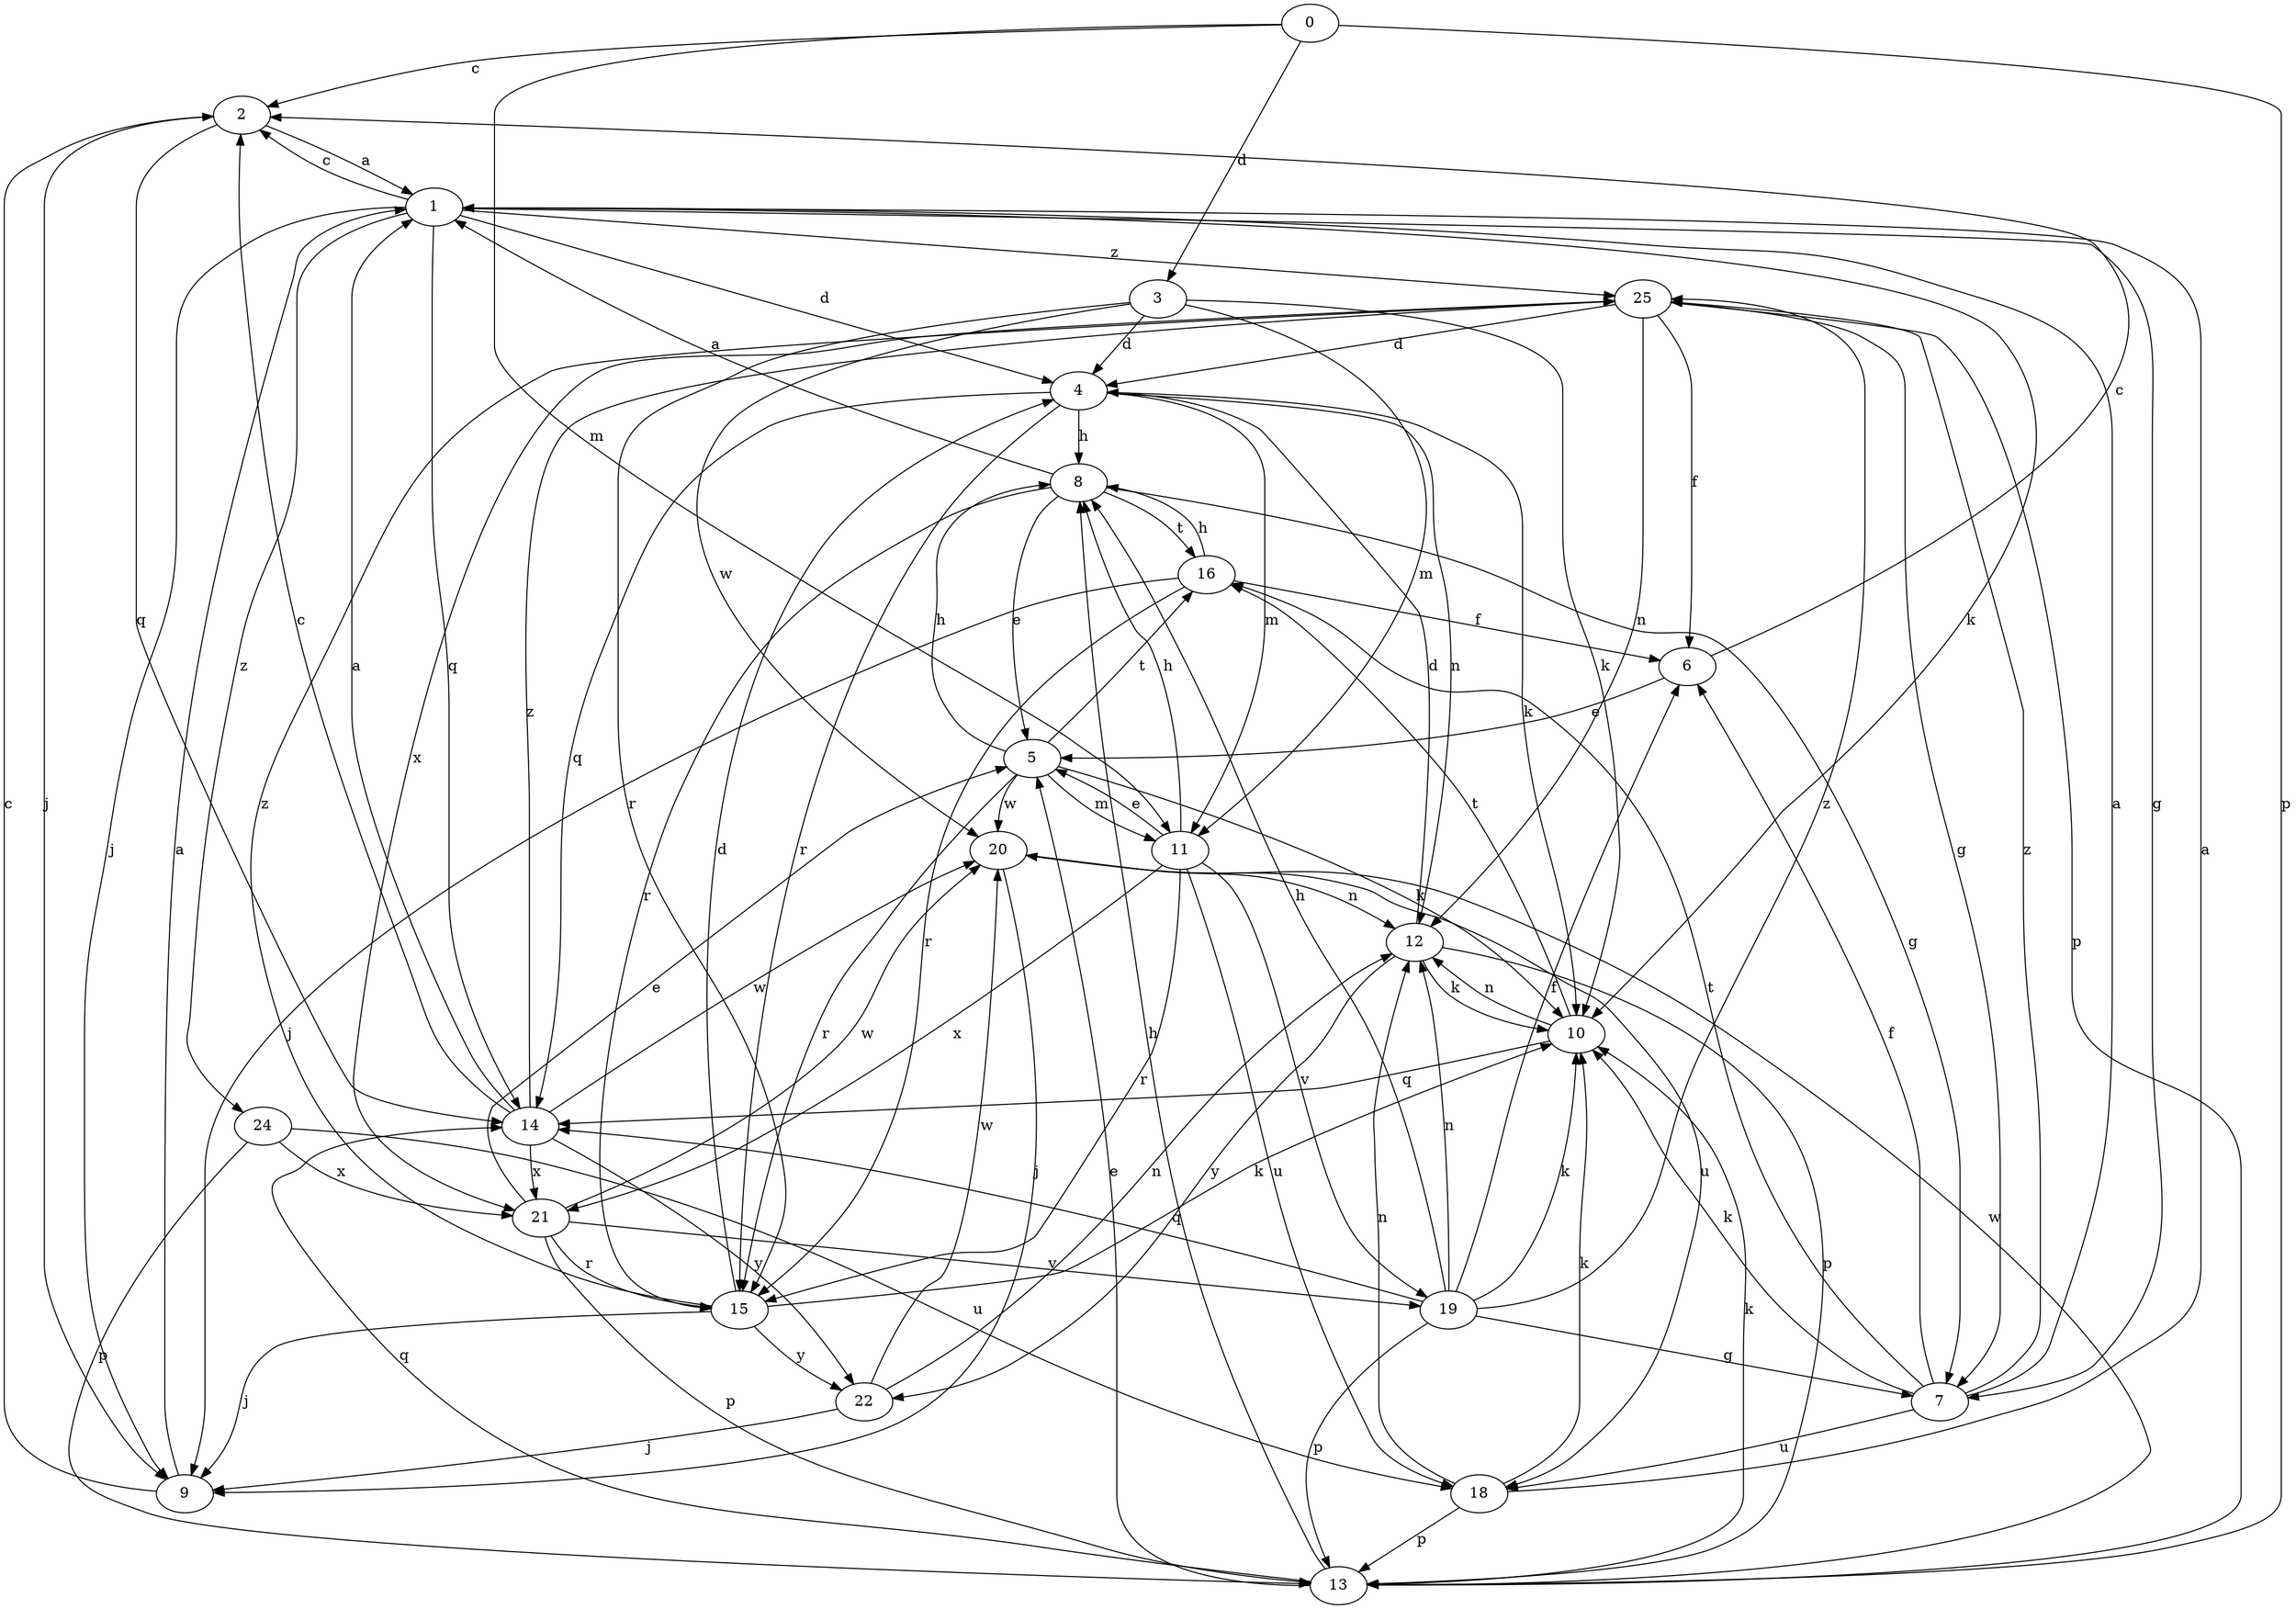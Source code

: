 strict digraph  {
0;
1;
2;
3;
4;
5;
6;
7;
8;
9;
10;
11;
12;
13;
14;
15;
16;
18;
19;
20;
21;
22;
24;
25;
0 -> 2  [label=c];
0 -> 3  [label=d];
0 -> 11  [label=m];
0 -> 13  [label=p];
1 -> 2  [label=c];
1 -> 4  [label=d];
1 -> 7  [label=g];
1 -> 9  [label=j];
1 -> 10  [label=k];
1 -> 14  [label=q];
1 -> 24  [label=z];
1 -> 25  [label=z];
2 -> 1  [label=a];
2 -> 9  [label=j];
2 -> 14  [label=q];
3 -> 4  [label=d];
3 -> 10  [label=k];
3 -> 11  [label=m];
3 -> 15  [label=r];
3 -> 20  [label=w];
4 -> 8  [label=h];
4 -> 10  [label=k];
4 -> 11  [label=m];
4 -> 12  [label=n];
4 -> 14  [label=q];
4 -> 15  [label=r];
5 -> 8  [label=h];
5 -> 10  [label=k];
5 -> 11  [label=m];
5 -> 15  [label=r];
5 -> 16  [label=t];
5 -> 20  [label=w];
6 -> 2  [label=c];
6 -> 5  [label=e];
7 -> 1  [label=a];
7 -> 6  [label=f];
7 -> 10  [label=k];
7 -> 16  [label=t];
7 -> 18  [label=u];
7 -> 25  [label=z];
8 -> 1  [label=a];
8 -> 5  [label=e];
8 -> 7  [label=g];
8 -> 15  [label=r];
8 -> 16  [label=t];
9 -> 1  [label=a];
9 -> 2  [label=c];
10 -> 12  [label=n];
10 -> 14  [label=q];
10 -> 16  [label=t];
11 -> 5  [label=e];
11 -> 8  [label=h];
11 -> 15  [label=r];
11 -> 18  [label=u];
11 -> 19  [label=v];
11 -> 21  [label=x];
12 -> 4  [label=d];
12 -> 10  [label=k];
12 -> 13  [label=p];
12 -> 22  [label=y];
13 -> 5  [label=e];
13 -> 8  [label=h];
13 -> 10  [label=k];
13 -> 14  [label=q];
13 -> 20  [label=w];
14 -> 1  [label=a];
14 -> 2  [label=c];
14 -> 20  [label=w];
14 -> 21  [label=x];
14 -> 22  [label=y];
14 -> 25  [label=z];
15 -> 4  [label=d];
15 -> 9  [label=j];
15 -> 10  [label=k];
15 -> 22  [label=y];
15 -> 25  [label=z];
16 -> 6  [label=f];
16 -> 8  [label=h];
16 -> 9  [label=j];
16 -> 15  [label=r];
18 -> 1  [label=a];
18 -> 10  [label=k];
18 -> 12  [label=n];
18 -> 13  [label=p];
19 -> 6  [label=f];
19 -> 7  [label=g];
19 -> 8  [label=h];
19 -> 10  [label=k];
19 -> 12  [label=n];
19 -> 13  [label=p];
19 -> 14  [label=q];
19 -> 25  [label=z];
20 -> 9  [label=j];
20 -> 12  [label=n];
20 -> 18  [label=u];
21 -> 5  [label=e];
21 -> 13  [label=p];
21 -> 15  [label=r];
21 -> 19  [label=v];
21 -> 20  [label=w];
22 -> 9  [label=j];
22 -> 12  [label=n];
22 -> 20  [label=w];
24 -> 13  [label=p];
24 -> 18  [label=u];
24 -> 21  [label=x];
25 -> 4  [label=d];
25 -> 6  [label=f];
25 -> 7  [label=g];
25 -> 12  [label=n];
25 -> 13  [label=p];
25 -> 21  [label=x];
}
